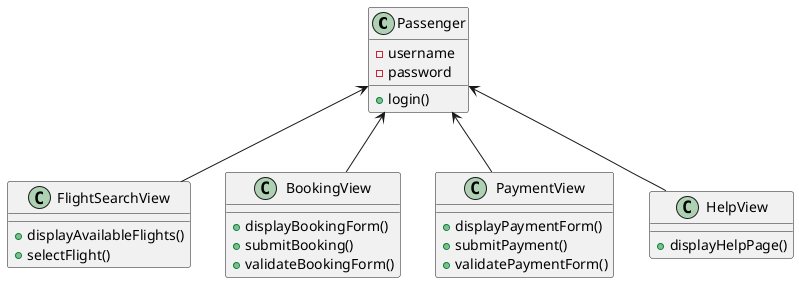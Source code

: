 @startuml lab4_2

class Passenger {
    -username
    -password
    +login()
}

class FlightSearchView {
    +displayAvailableFlights()
    +selectFlight()
}

class BookingView {
    +displayBookingForm()
    +submitBooking()
    +validateBookingForm()
}

class PaymentView {
    +displayPaymentForm()
    +submitPayment()
    +validatePaymentForm()
}

class HelpView {
    +displayHelpPage()
}

Passenger <-- FlightSearchView
Passenger <-- BookingView
Passenger <-- PaymentView
Passenger <-- HelpView

@enduml
